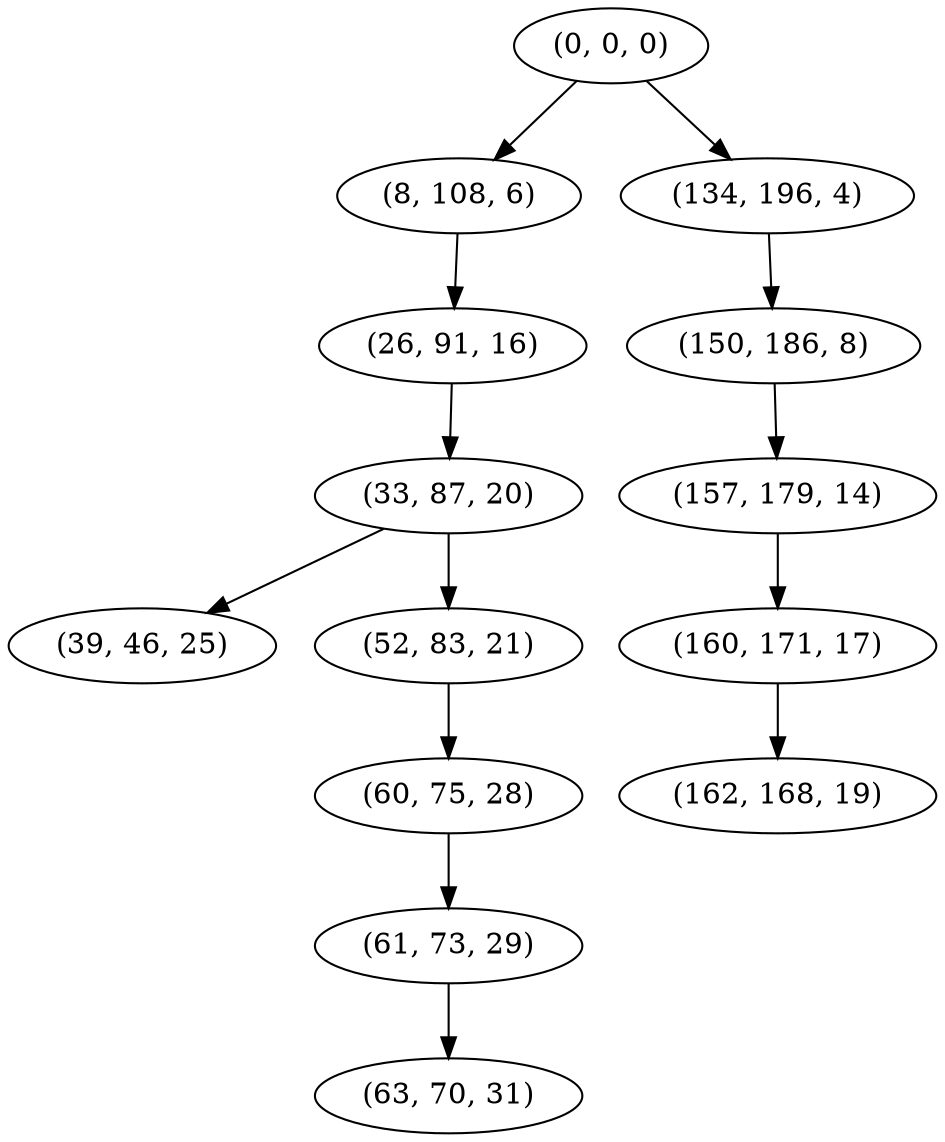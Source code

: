 digraph tree {
    "(0, 0, 0)";
    "(8, 108, 6)";
    "(26, 91, 16)";
    "(33, 87, 20)";
    "(39, 46, 25)";
    "(52, 83, 21)";
    "(60, 75, 28)";
    "(61, 73, 29)";
    "(63, 70, 31)";
    "(134, 196, 4)";
    "(150, 186, 8)";
    "(157, 179, 14)";
    "(160, 171, 17)";
    "(162, 168, 19)";
    "(0, 0, 0)" -> "(8, 108, 6)";
    "(0, 0, 0)" -> "(134, 196, 4)";
    "(8, 108, 6)" -> "(26, 91, 16)";
    "(26, 91, 16)" -> "(33, 87, 20)";
    "(33, 87, 20)" -> "(39, 46, 25)";
    "(33, 87, 20)" -> "(52, 83, 21)";
    "(52, 83, 21)" -> "(60, 75, 28)";
    "(60, 75, 28)" -> "(61, 73, 29)";
    "(61, 73, 29)" -> "(63, 70, 31)";
    "(134, 196, 4)" -> "(150, 186, 8)";
    "(150, 186, 8)" -> "(157, 179, 14)";
    "(157, 179, 14)" -> "(160, 171, 17)";
    "(160, 171, 17)" -> "(162, 168, 19)";
}
